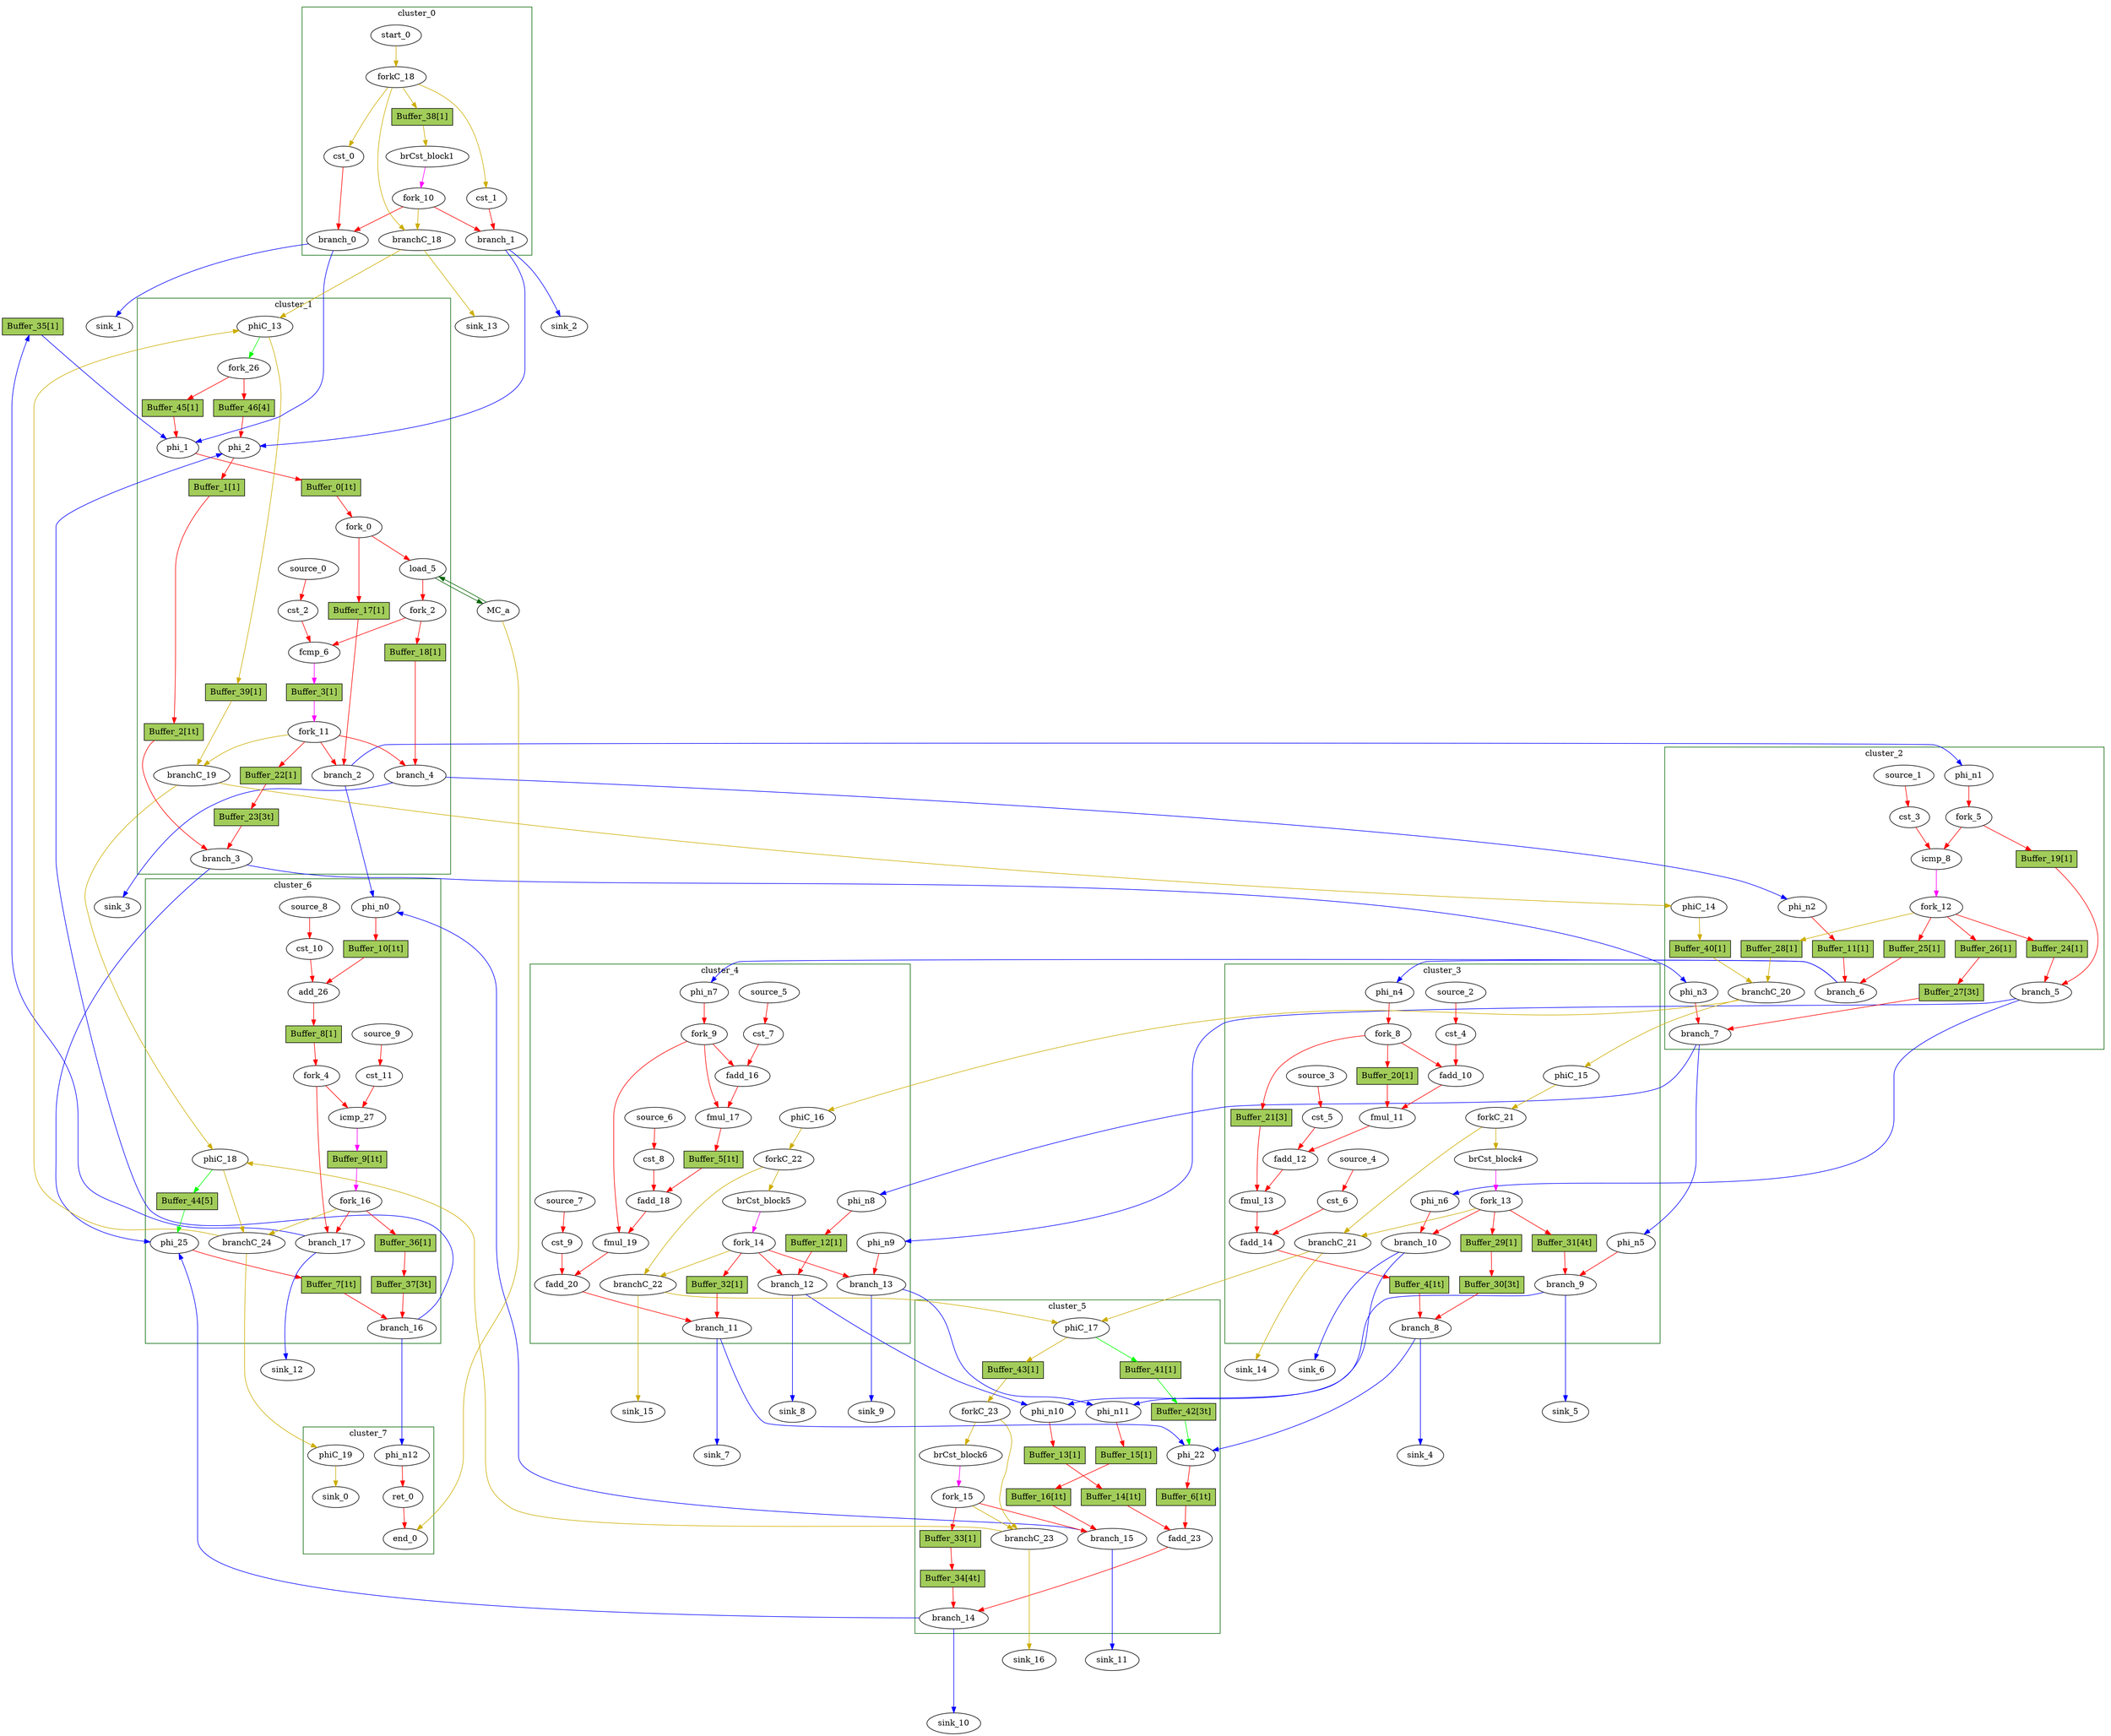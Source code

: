 Digraph G {
	splines=spline;
	subgraph cluster_cluster_2 {
	color = "darkgreen";
label = "cluster_2";
		"cst_3" [type="Constant", in="in1:3", out="out1:3", bbID=3, value="0x00000005"];
		"icmp_8" [type="Operator", in="in1:10 in2:10 ", out="out1:1 ", bbID=3, II=1, delay=1.907, latency=0, op="icmp_ugt_op"];
		"phi_n1" [type="Merge", in="in1:10 ", out="out1:10", bbID=3, delay=0.0];
		"phi_n2" [type="Merge", in="in1:32 ", out="out1:32", bbID=3, delay=0.0];
		"phi_n3" [type="Merge", in="in1:32 ", out="out1:32", bbID=3, delay=0.0];
		"fork_5" [type="Fork", in="in1:10", out="out1:10 out2:10 ", bbID=3];
		"branch_5" [type="Branch", in="in1:10 in2?:1", out="out1+:10 out2-:10", bbID=3];
		"branch_6" [type="Branch", in="in1:32 in2?:1", out="out1+:32 out2-:32", bbID=3];
		"branch_7" [type="Branch", in="in1:32 in2?:1", out="out1+:32 out2-:32", bbID=3];
		"fork_12" [type="Fork", in="in1:1", out="out1:1 out2:1 out3:1 out4:1 ", bbID=3];
		"phiC_14" [type="Merge", in="in1:0 ", out="out1:0", bbID=3, delay=0.0];
		"branchC_20" [type="Branch", in="in1:0 in2?:1", out="out1+:0 out2-:0", bbID=3];
		"source_1" [type="Source", out="out1:3", bbID=3];
		"Buffer_11" [type="Buffer", in="in1:32", out="out1:32", bbID=3, slots=1, transparent=false, label="Buffer_11[1]", shape="box", style="filled", fillcolor="darkolivegreen3", height=0.4];
		"Buffer_19" [type="Buffer", in="in1:32", out="out1:32", bbID=3, slots=1, transparent=false, label="Buffer_19[1]", shape="box", style="filled", fillcolor="darkolivegreen3", height=0.4];
		"Buffer_24" [type="Buffer", in="in1:32", out="out1:32", bbID=3, slots=1, transparent=false, label="Buffer_24[1]", shape="box", style="filled", fillcolor="darkolivegreen3", height=0.4];
		"Buffer_25" [type="Buffer", in="in1:32", out="out1:32", bbID=3, slots=1, transparent=false, label="Buffer_25[1]", shape="box", style="filled", fillcolor="darkolivegreen3", height=0.4];
		"Buffer_26" [type="Buffer", in="in1:32", out="out1:32", bbID=3, slots=1, transparent=false, label="Buffer_26[1]", shape="box", style="filled", fillcolor="darkolivegreen3", height=0.4];
		"Buffer_27" [type="Buffer", in="in1:32", out="out1:32", bbID=3, slots=3, transparent=true, label="Buffer_27[3t]", shape="box", style="filled", fillcolor="darkolivegreen3", height=0.4];
		"Buffer_28" [type="Buffer", in="in1:32", out="out1:32", bbID=3, slots=1, transparent=false, label="Buffer_28[1]", shape="box", style="filled", fillcolor="darkolivegreen3", height=0.4];
		"Buffer_40" [type="Buffer", in="in1:32", out="out1:32", bbID=3, slots=1, transparent=false, label="Buffer_40[1]", shape="box", style="filled", fillcolor="darkolivegreen3", height=0.4];
	}
	subgraph cluster_cluster_5 {
	color = "darkgreen";
label = "cluster_5";
		"phi_22" [type="Mux", in="in1?:1 in2:32 in3:32 ", out="out1:32", bbID=6, delay=1.397];
		"fadd_23" [type="Operator", in="in1:32 in2:32 ", out="out1:32 ", bbID=6, II=1, delay=0.0, latency=10, op="fadd_op"];
		"brCst_block6" [type="Constant", in="in1:1", out="out1:1", bbID=6, value="0x1"];
		"phi_n10" [type="Merge", in="in1:32 in2:32 ", out="out1:32", bbID=6, delay=1.397];
		"phi_n11" [type="Merge", in="in1:10 in2:10 ", out="out1:10", bbID=6, delay=1.397];
		"branch_14" [type="Branch", in="in1:32 in2?:1", out="out1+:32 out2-:32", bbID=6];
		"branch_15" [type="Branch", in="in1:10 in2?:1", out="out1+:10 out2-:10", bbID=6];
		"fork_15" [type="Fork", in="in1:1", out="out1:1 out2:1 out3:1 ", bbID=6];
		"phiC_17" [type="CntrlMerge", in="in1:0 in2:0 ", out="out1:0 out2?:1", bbID=6, delay=0.0];
		"forkC_23" [type="Fork", in="in1:0", out="out1:0 out2:0 ", bbID=6];
		"branchC_23" [type="Branch", in="in1:0 in2?:1", out="out1+:0 out2-:0", bbID=6];
		"Buffer_6" [type="Buffer", in="in1:32", out="out1:32", bbID=3, slots=1, transparent=true, label="Buffer_6[1t]", shape="box", style="filled", fillcolor="darkolivegreen3", height=0.4];
		"Buffer_13" [type="Buffer", in="in1:32", out="out1:32", bbID=3, slots=1, transparent=false, label="Buffer_13[1]", shape="box", style="filled", fillcolor="darkolivegreen3", height=0.4];
		"Buffer_14" [type="Buffer", in="in1:32", out="out1:32", bbID=3, slots=1, transparent=true, label="Buffer_14[1t]", shape="box", style="filled", fillcolor="darkolivegreen3", height=0.4];
		"Buffer_15" [type="Buffer", in="in1:32", out="out1:32", bbID=3, slots=1, transparent=false, label="Buffer_15[1]", shape="box", style="filled", fillcolor="darkolivegreen3", height=0.4];
		"Buffer_16" [type="Buffer", in="in1:32", out="out1:32", bbID=3, slots=1, transparent=true, label="Buffer_16[1t]", shape="box", style="filled", fillcolor="darkolivegreen3", height=0.4];
		"Buffer_33" [type="Buffer", in="in1:32", out="out1:32", bbID=3, slots=1, transparent=false, label="Buffer_33[1]", shape="box", style="filled", fillcolor="darkolivegreen3", height=0.4];
		"Buffer_34" [type="Buffer", in="in1:32", out="out1:32", bbID=3, slots=4, transparent=true, label="Buffer_34[4t]", shape="box", style="filled", fillcolor="darkolivegreen3", height=0.4];
		"Buffer_41" [type="Buffer", in="in1:32", out="out1:32", bbID=3, slots=1, transparent=false, label="Buffer_41[1]", shape="box", style="filled", fillcolor="darkolivegreen3", height=0.4];
		"Buffer_42" [type="Buffer", in="in1:32", out="out1:32", bbID=3, slots=3, transparent=true, label="Buffer_42[3t]", shape="box", style="filled", fillcolor="darkolivegreen3", height=0.4];
		"Buffer_43" [type="Buffer", in="in1:32", out="out1:32", bbID=3, slots=1, transparent=false, label="Buffer_43[1]", shape="box", style="filled", fillcolor="darkolivegreen3", height=0.4];
	}
	subgraph cluster_cluster_1 {
	color = "darkgreen";
label = "cluster_1";
		"phi_1" [type="Mux", in="in1?:1 in2:10 in3:10 ", out="out1:10", bbID=2, delay=1.397];
		"phi_2" [type="Mux", in="in1?:1 in2:32 in3:32 ", out="out1:32", bbID=2, delay=1.397];
		"load_5" [type="Operator", in="in1:32 in2:10 ", out="out1:32 out2:10 ", bbID=2, II=1, delay=1.412, latency=2, op="mc_load_op", portId=0];
		"cst_2" [type="Constant", in="in1:32", out="out1:32", bbID=2, value="0x00000000"];
		"fcmp_6" [type="Operator", in="in1:32 in2:32 ", out="out1:1 ", bbID=2, II=1, delay=1.895, latency=2, op="fcmp_ult_op"];
		"fork_0" [type="Fork", in="in1:10", out="out1:10 out2:10 ", bbID=2];
		"fork_2" [type="Fork", in="in1:32", out="out1:32 out2:32 ", bbID=2];
		"branch_2" [type="Branch", in="in1:10 in2?:1", out="out1+:10 out2-:10", bbID=2];
		"branch_3" [type="Branch", in="in1:32 in2?:1", out="out1+:32 out2-:32", bbID=2];
		"branch_4" [type="Branch", in="in1:32 in2?:1", out="out1+:32 out2-:32", bbID=2];
		"fork_11" [type="Fork", in="in1:1", out="out1:1 out2:1 out3:1 out4:1 ", bbID=2];
		"phiC_13" [type="CntrlMerge", in="in1:0 in2:0 ", out="out1:0 out2?:1", bbID=2, delay=0.0];
		"branchC_19" [type="Branch", in="in1:0 in2?:1", out="out1+:0 out2-:0", bbID=2];
		"source_0" [type="Source", out="out1:32", bbID=2];
		"fork_26" [type="Fork", in="in1:1", out="out1:1 out2:1 ", bbID=2];
		"Buffer_0" [type="Buffer", in="in1:32", out="out1:32", bbID=3, slots=1, transparent=true, label="Buffer_0[1t]", shape="box", style="filled", fillcolor="darkolivegreen3", height=0.4];
		"Buffer_1" [type="Buffer", in="in1:32", out="out1:32", bbID=3, slots=1, transparent=false, label="Buffer_1[1]", shape="box", style="filled", fillcolor="darkolivegreen3", height=0.4];
		"Buffer_2" [type="Buffer", in="in1:32", out="out1:32", bbID=3, slots=1, transparent=true, label="Buffer_2[1t]", shape="box", style="filled", fillcolor="darkolivegreen3", height=0.4];
		"Buffer_3" [type="Buffer", in="in1:32", out="out1:32", bbID=3, slots=1, transparent=false, label="Buffer_3[1]", shape="box", style="filled", fillcolor="darkolivegreen3", height=0.4];
		"Buffer_17" [type="Buffer", in="in1:32", out="out1:32", bbID=3, slots=1, transparent=false, label="Buffer_17[1]", shape="box", style="filled", fillcolor="darkolivegreen3", height=0.4];
		"Buffer_18" [type="Buffer", in="in1:32", out="out1:32", bbID=3, slots=1, transparent=false, label="Buffer_18[1]", shape="box", style="filled", fillcolor="darkolivegreen3", height=0.4];
		"Buffer_22" [type="Buffer", in="in1:32", out="out1:32", bbID=3, slots=1, transparent=false, label="Buffer_22[1]", shape="box", style="filled", fillcolor="darkolivegreen3", height=0.4];
		"Buffer_23" [type="Buffer", in="in1:32", out="out1:32", bbID=3, slots=3, transparent=true, label="Buffer_23[3t]", shape="box", style="filled", fillcolor="darkolivegreen3", height=0.4];
		"Buffer_39" [type="Buffer", in="in1:32", out="out1:32", bbID=3, slots=1, transparent=false, label="Buffer_39[1]", shape="box", style="filled", fillcolor="darkolivegreen3", height=0.4];
		"Buffer_45" [type="Buffer", in="in1:32", out="out1:32", bbID=3, slots=1, transparent=false, label="Buffer_45[1]", shape="box", style="filled", fillcolor="darkolivegreen3", height=0.4];
		"Buffer_46" [type="Buffer", in="in1:32", out="out1:32", bbID=3, slots=4, transparent=false, label="Buffer_46[4]", shape="box", style="filled", fillcolor="darkolivegreen3", height=0.4];
	}
	subgraph cluster_cluster_3 {
	color = "darkgreen";
label = "cluster_3";
		"cst_4" [type="Constant", in="in1:32", out="out1:32", bbID=4, value="0x3E800000"];
		"fadd_10" [type="Operator", in="in1:32 in2:32 ", out="out1:32 ", bbID=4, II=1, delay=0.0, latency=10, op="fadd_op"];
		"fmul_11" [type="Operator", in="in1:32 in2:32 ", out="out1:32 ", bbID=4, II=1, delay=0.0, latency=6, op="fmul_op"];
		"cst_5" [type="Constant", in="in1:32", out="out1:32", bbID=4, value="0x3F000000"];
		"fadd_12" [type="Operator", in="in1:32 in2:32 ", out="out1:32 ", bbID=4, II=1, delay=0.0, latency=10, op="fadd_op"];
		"fmul_13" [type="Operator", in="in1:32 in2:32 ", out="out1:32 ", bbID=4, II=1, delay=0.0, latency=6, op="fmul_op"];
		"cst_6" [type="Constant", in="in1:32", out="out1:32", bbID=4, value="0x3E000000"];
		"fadd_14" [type="Operator", in="in1:32 in2:32 ", out="out1:32 ", bbID=4, II=1, delay=0.0, latency=10, op="fadd_op"];
		"brCst_block4" [type="Constant", in="in1:1", out="out1:1", bbID=4, value="0x1"];
		"phi_n4" [type="Merge", in="in1:32 ", out="out1:32", bbID=4, delay=0.0];
		"phi_n5" [type="Merge", in="in1:32 ", out="out1:32", bbID=4, delay=0.0];
		"phi_n6" [type="Merge", in="in1:10 ", out="out1:10", bbID=4, delay=0.0];
		"fork_8" [type="Fork", in="in1:32", out="out1:32 out2:32 out3:32 ", bbID=4];
		"branch_8" [type="Branch", in="in1:32 in2?:1", out="out1+:32 out2-:32", bbID=4];
		"branch_9" [type="Branch", in="in1:32 in2?:1", out="out1+:32 out2-:32", bbID=4];
		"branch_10" [type="Branch", in="in1:10 in2?:1", out="out1+:10 out2-:10", bbID=4];
		"fork_13" [type="Fork", in="in1:1", out="out1:1 out2:1 out3:1 out4:1 ", bbID=4];
		"phiC_15" [type="Merge", in="in1:0 ", out="out1:0", bbID=4, delay=0.0];
		"forkC_21" [type="Fork", in="in1:0", out="out1:0 out2:0 ", bbID=4];
		"branchC_21" [type="Branch", in="in1:0 in2?:1", out="out1+:0 out2-:0", bbID=4];
		"source_2" [type="Source", out="out1:32", bbID=4];
		"source_3" [type="Source", out="out1:32", bbID=4];
		"source_4" [type="Source", out="out1:32", bbID=4];
		"Buffer_4" [type="Buffer", in="in1:32", out="out1:32", bbID=3, slots=1, transparent=true, label="Buffer_4[1t]", shape="box", style="filled", fillcolor="darkolivegreen3", height=0.4];
		"Buffer_20" [type="Buffer", in="in1:32", out="out1:32", bbID=3, slots=1, transparent=false, label="Buffer_20[1]", shape="box", style="filled", fillcolor="darkolivegreen3", height=0.4];
		"Buffer_21" [type="Buffer", in="in1:32", out="out1:32", bbID=3, slots=3, transparent=false, label="Buffer_21[3]", shape="box", style="filled", fillcolor="darkolivegreen3", height=0.4];
		"Buffer_29" [type="Buffer", in="in1:32", out="out1:32", bbID=3, slots=1, transparent=false, label="Buffer_29[1]", shape="box", style="filled", fillcolor="darkolivegreen3", height=0.4];
		"Buffer_30" [type="Buffer", in="in1:32", out="out1:32", bbID=3, slots=3, transparent=true, label="Buffer_30[3t]", shape="box", style="filled", fillcolor="darkolivegreen3", height=0.4];
		"Buffer_31" [type="Buffer", in="in1:32", out="out1:32", bbID=3, slots=4, transparent=true, label="Buffer_31[4t]", shape="box", style="filled", fillcolor="darkolivegreen3", height=0.4];
	}
	subgraph cluster_cluster_0 {
	color = "darkgreen";
label = "cluster_0";
		"brCst_block1" [type="Constant", in="in1:1", out="out1:1", bbID=1, value="0x1"];
		"cst_0" [type="Constant", in="in1:1", out="out1:1", bbID=1, value="0x00000000"];
		"cst_1" [type="Constant", in="in1:32", out="out1:32", bbID=1, value="0x00000000"];
		"branch_0" [type="Branch", in="in1:1 in2?:1", out="out1+:1 out2-:1", bbID=1];
		"branch_1" [type="Branch", in="in1:32 in2?:1", out="out1+:32 out2-:32", bbID=1];
		"fork_10" [type="Fork", in="in1:1", out="out1:1 out2:1 out3:1 ", bbID=1];
		"start_0" [type="Entry", in="in1:0", out="out1:0", bbID=1, control="true"];
		"forkC_18" [type="Fork", in="in1:0", out="out1:0 out2:0 out3:0 out4:0 ", bbID=1];
		"branchC_18" [type="Branch", in="in1:0 in2?:1", out="out1+:0 out2-:0", bbID=1];
		"Buffer_38" [type="Buffer", in="in1:32", out="out1:32", bbID=3, slots=1, transparent=false, label="Buffer_38[1]", shape="box", style="filled", fillcolor="darkolivegreen3", height=0.4];
	}
	subgraph cluster_cluster_7 {
	color = "darkgreen";
label = "cluster_7";
		"ret_0" [type="Operator", in="in1:32 ", out="out1:32 ", bbID=8, II=1, delay=0.0, latency=0, op="ret_op"];
		"phi_n12" [type="Merge", in="in1:32 ", out="out1:32", bbID=8, delay=0.0];
		"end_0" [type="Exit", in="in1:0*e in2:32 ", out="out1:32", bbID=0];
		"phiC_19" [type="Merge", in="in1:0 ", out="out1:0", bbID=8, delay=0.0];
		"sink_0" [type="Sink", in="in1:0", bbID=0];
	}
	subgraph cluster_cluster_6 {
	color = "darkgreen";
label = "cluster_6";
		"phi_25" [type="Mux", in="in1?:1 in2:32 in3:32 ", out="out1:32", bbID=7, delay=1.397];
		"cst_10" [type="Constant", in="in1:1", out="out1:1", bbID=7, value="0x00000001"];
		"add_26" [type="Operator", in="in1:10 in2:10 ", out="out1:10 ", bbID=7, II=1, delay=2.287, latency=0, op="add_op"];
		"cst_11" [type="Constant", in="in1:10", out="out1:10", bbID=7, value="0x000003E8"];
		"icmp_27" [type="Operator", in="in1:10 in2:10 ", out="out1:1 ", bbID=7, II=1, delay=1.907, latency=0, op="icmp_ult_op"];
		"phi_n0" [type="Merge", in="in1:10 in2:10 ", out="out1:10", bbID=7, delay=1.397];
		"fork_4" [type="Fork", in="in1:10", out="out1:10 out2:10 ", bbID=7];
		"branch_16" [type="Branch", in="in1:32 in2?:1", out="out1+:32 out2-:32", bbID=7];
		"branch_17" [type="Branch", in="in1:10 in2?:1", out="out1+:10 out2-:10", bbID=7];
		"fork_16" [type="Fork", in="in1:1", out="out1:1 out2:1 out3:1 ", bbID=7];
		"phiC_18" [type="CntrlMerge", in="in1:0 in2:0 ", out="out1:0 out2?:1", bbID=7, delay=0.0];
		"branchC_24" [type="Branch", in="in1:0 in2?:1", out="out1+:0 out2-:0", bbID=7];
		"source_8" [type="Source", out="out1:1", bbID=7];
		"source_9" [type="Source", out="out1:10", bbID=7];
		"Buffer_7" [type="Buffer", in="in1:32", out="out1:32", bbID=3, slots=1, transparent=true, label="Buffer_7[1t]", shape="box", style="filled", fillcolor="darkolivegreen3", height=0.4];
		"Buffer_8" [type="Buffer", in="in1:32", out="out1:32", bbID=3, slots=1, transparent=false, label="Buffer_8[1]", shape="box", style="filled", fillcolor="darkolivegreen3", height=0.4];
		"Buffer_9" [type="Buffer", in="in1:32", out="out1:32", bbID=3, slots=1, transparent=true, label="Buffer_9[1t]", shape="box", style="filled", fillcolor="darkolivegreen3", height=0.4];
		"Buffer_10" [type="Buffer", in="in1:32", out="out1:32", bbID=3, slots=1, transparent=true, label="Buffer_10[1t]", shape="box", style="filled", fillcolor="darkolivegreen3", height=0.4];
		"Buffer_36" [type="Buffer", in="in1:32", out="out1:32", bbID=3, slots=1, transparent=false, label="Buffer_36[1]", shape="box", style="filled", fillcolor="darkolivegreen3", height=0.4];
		"Buffer_37" [type="Buffer", in="in1:32", out="out1:32", bbID=3, slots=3, transparent=true, label="Buffer_37[3t]", shape="box", style="filled", fillcolor="darkolivegreen3", height=0.4];
		"Buffer_44" [type="Buffer", in="in1:32", out="out1:32", bbID=3, slots=5, transparent=false, label="Buffer_44[5]", shape="box", style="filled", fillcolor="darkolivegreen3", height=0.4];
	}
	subgraph cluster_cluster_4 {
	color = "darkgreen";
label = "cluster_4";
		"cst_7" [type="Constant", in="in1:32", out="out1:32", bbID=5, value="0x3F23D70A"];
		"fadd_16" [type="Operator", in="in1:32 in2:32 ", out="out1:32 ", bbID=5, II=1, delay=0.0, latency=10, op="fadd_op"];
		"fmul_17" [type="Operator", in="in1:32 in2:32 ", out="out1:32 ", bbID=5, II=1, delay=0.0, latency=6, op="fmul_op"];
		"cst_8" [type="Constant", in="in1:32", out="out1:32", bbID=5, value="0x3F333333"];
		"fadd_18" [type="Operator", in="in1:32 in2:32 ", out="out1:32 ", bbID=5, II=1, delay=0.0, latency=10, op="fadd_op"];
		"fmul_19" [type="Operator", in="in1:32 in2:32 ", out="out1:32 ", bbID=5, II=1, delay=0.0, latency=6, op="fmul_op"];
		"cst_9" [type="Constant", in="in1:32", out="out1:32", bbID=5, value="0x3E570A3D"];
		"fadd_20" [type="Operator", in="in1:32 in2:32 ", out="out1:32 ", bbID=5, II=1, delay=0.0, latency=10, op="fadd_op"];
		"brCst_block5" [type="Constant", in="in1:1", out="out1:1", bbID=5, value="0x1"];
		"phi_n7" [type="Merge", in="in1:32 ", out="out1:32", bbID=5, delay=0.0];
		"phi_n8" [type="Merge", in="in1:32 ", out="out1:32", bbID=5, delay=0.0];
		"phi_n9" [type="Merge", in="in1:10 ", out="out1:10", bbID=5, delay=0.0];
		"fork_9" [type="Fork", in="in1:32", out="out1:32 out2:32 out3:32 ", bbID=5];
		"branch_11" [type="Branch", in="in1:32 in2?:1", out="out1+:32 out2-:32", bbID=5];
		"branch_12" [type="Branch", in="in1:32 in2?:1", out="out1+:32 out2-:32", bbID=5];
		"branch_13" [type="Branch", in="in1:10 in2?:1", out="out1+:10 out2-:10", bbID=5];
		"fork_14" [type="Fork", in="in1:1", out="out1:1 out2:1 out3:1 out4:1 ", bbID=5];
		"phiC_16" [type="Merge", in="in1:0 ", out="out1:0", bbID=5, delay=0.0];
		"forkC_22" [type="Fork", in="in1:0", out="out1:0 out2:0 ", bbID=5];
		"branchC_22" [type="Branch", in="in1:0 in2?:1", out="out1+:0 out2-:0", bbID=5];
		"source_5" [type="Source", out="out1:32", bbID=5];
		"source_6" [type="Source", out="out1:32", bbID=5];
		"source_7" [type="Source", out="out1:32", bbID=5];
		"Buffer_5" [type="Buffer", in="in1:32", out="out1:32", bbID=3, slots=1, transparent=true, label="Buffer_5[1t]", shape="box", style="filled", fillcolor="darkolivegreen3", height=0.4];
		"Buffer_12" [type="Buffer", in="in1:32", out="out1:32", bbID=3, slots=1, transparent=false, label="Buffer_12[1]", shape="box", style="filled", fillcolor="darkolivegreen3", height=0.4];
		"Buffer_32" [type="Buffer", in="in1:32", out="out1:32", bbID=3, slots=1, transparent=false, label="Buffer_32[1]", shape="box", style="filled", fillcolor="darkolivegreen3", height=0.4];
	}
		"MC_a" [type="MC", in="in1:10*l0a ", out="out1:32*l0d out2:0*e ", bbID=0, bbcount=0, ldcount=1, memory="a", stcount=0];
		"sink_1" [type="Sink", in="in1:1", bbID=0];
		"sink_2" [type="Sink", in="in1:32", bbID=0];
		"sink_3" [type="Sink", in="in1:32", bbID=0];
		"sink_4" [type="Sink", in="in1:32", bbID=0];
		"sink_5" [type="Sink", in="in1:32", bbID=0];
		"sink_6" [type="Sink", in="in1:10", bbID=0];
		"sink_7" [type="Sink", in="in1:32", bbID=0];
		"sink_8" [type="Sink", in="in1:32", bbID=0];
		"sink_9" [type="Sink", in="in1:10", bbID=0];
		"sink_10" [type="Sink", in="in1:32", bbID=0];
		"sink_11" [type="Sink", in="in1:10", bbID=0];
		"sink_12" [type="Sink", in="in1:10", bbID=0];
		"sink_13" [type="Sink", in="in1:0", bbID=0];
		"sink_14" [type="Sink", in="in1:0", bbID=0];
		"sink_15" [type="Sink", in="in1:0", bbID=0];
		"sink_16" [type="Sink", in="in1:0", bbID=0];
		"Buffer_35" [type="Buffer", in="in1:32", out="out1:32", bbID=3, slots=1, transparent=false, label="Buffer_35[1]", shape="box", style="filled", fillcolor="darkolivegreen3", height=0.4];
		"brCst_block1" -> "fork_10" [color = "magenta", from = "out1", to = "in1"];
		"cst_0" -> "branch_0" [color = "red", from = "out1", to = "in1"];
		"phi_1" -> "Buffer_0" [color = "red", from = "out1", to = "in1"];
		"cst_1" -> "branch_1" [color = "red", from = "out1", to = "in1"];
		"phi_2" -> "Buffer_1" [color = "red", from = "out1", to = "in1"];
		"load_5" -> "fork_2" [color = "red", from = "out1", to = "in1"];
		"load_5" -> "MC_a" [color = "darkgreen", mem_address = "true", from = "out2", to = "in1"];
		"cst_2" -> "fcmp_6" [color = "red", from = "out1", to = "in2"];
		"fcmp_6" -> "Buffer_3" [color = "magenta", from = "out1", to = "in1"];
		"cst_3" -> "icmp_8" [color = "red", from = "out1", to = "in2"];
		"icmp_8" -> "fork_12" [color = "magenta", from = "out1", to = "in1"];
		"cst_4" -> "fadd_10" [color = "red", from = "out1", to = "in2"];
		"fadd_10" -> "fmul_11" [color = "red", from = "out1", to = "in1"];
		"fmul_11" -> "fadd_12" [color = "red", from = "out1", to = "in1"];
		"cst_5" -> "fadd_12" [color = "red", from = "out1", to = "in2"];
		"fadd_12" -> "fmul_13" [color = "red", from = "out1", to = "in1"];
		"fmul_13" -> "fadd_14" [color = "red", from = "out1", to = "in1"];
		"cst_6" -> "fadd_14" [color = "red", from = "out1", to = "in2"];
		"fadd_14" -> "Buffer_4" [color = "red", from = "out1", to = "in1"];
		"brCst_block4" -> "fork_13" [color = "magenta", from = "out1", to = "in1"];
		"cst_7" -> "fadd_16" [color = "red", from = "out1", to = "in2"];
		"fadd_16" -> "fmul_17" [color = "red", from = "out1", to = "in1"];
		"fmul_17" -> "Buffer_5" [color = "red", from = "out1", to = "in1"];
		"cst_8" -> "fadd_18" [color = "red", from = "out1", to = "in2"];
		"fadd_18" -> "fmul_19" [color = "red", from = "out1", to = "in1"];
		"fmul_19" -> "fadd_20" [color = "red", from = "out1", to = "in1"];
		"cst_9" -> "fadd_20" [color = "red", from = "out1", to = "in2"];
		"fadd_20" -> "branch_11" [color = "red", from = "out1", to = "in1"];
		"brCst_block5" -> "fork_14" [color = "magenta", from = "out1", to = "in1"];
		"phi_22" -> "Buffer_6" [color = "red", from = "out1", to = "in1"];
		"fadd_23" -> "branch_14" [color = "red", from = "out1", to = "in1"];
		"brCst_block6" -> "fork_15" [color = "magenta", from = "out1", to = "in1"];
		"phi_25" -> "Buffer_7" [color = "red", from = "out1", to = "in1"];
		"cst_10" -> "add_26" [color = "red", from = "out1", to = "in2"];
		"add_26" -> "Buffer_8" [color = "red", from = "out1", to = "in1"];
		"cst_11" -> "icmp_27" [color = "red", from = "out1", to = "in2"];
		"icmp_27" -> "Buffer_9" [color = "magenta", from = "out1", to = "in1"];
		"ret_0" -> "end_0" [color = "red", from = "out1", to = "in2"];
		"phi_n0" -> "Buffer_10" [color = "red", from = "out1", to = "in1"];
		"phi_n1" -> "fork_5" [color = "red", from = "out1", to = "in1"];
		"phi_n2" -> "Buffer_11" [color = "red", from = "out1", to = "in1"];
		"phi_n3" -> "branch_7" [color = "red", from = "out1", to = "in1"];
		"phi_n4" -> "fork_8" [color = "red", from = "out1", to = "in1"];
		"phi_n5" -> "branch_9" [color = "red", from = "out1", to = "in1"];
		"phi_n6" -> "branch_10" [color = "red", from = "out1", to = "in1"];
		"phi_n7" -> "fork_9" [color = "red", from = "out1", to = "in1"];
		"phi_n8" -> "Buffer_12" [color = "red", from = "out1", to = "in1"];
		"phi_n9" -> "branch_13" [color = "red", from = "out1", to = "in1"];
		"phi_n10" -> "Buffer_13" [color = "red", from = "out1", to = "in1"];
		"phi_n11" -> "Buffer_15" [color = "red", from = "out1", to = "in1"];
		"phi_n12" -> "ret_0" [color = "red", from = "out1", to = "in1"];
		"fork_0" -> "load_5" [color = "red", from = "out1", to = "in2"];
		"fork_0" -> "Buffer_17" [color = "red", from = "out2", to = "in1"];
		"fork_2" -> "fcmp_6" [color = "red", from = "out1", to = "in1"];
		"fork_2" -> "Buffer_18" [color = "red", from = "out2", to = "in1"];
		"fork_4" -> "icmp_27" [color = "red", from = "out1", to = "in1"];
		"fork_4" -> "branch_17" [color = "red", from = "out2", to = "in1"];
		"fork_5" -> "icmp_8" [color = "red", from = "out1", to = "in1"];
		"fork_5" -> "Buffer_19" [color = "red", from = "out2", to = "in1"];
		"fork_8" -> "fadd_10" [color = "red", from = "out1", to = "in1"];
		"fork_8" -> "Buffer_20" [color = "red", from = "out2", to = "in1"];
		"fork_8" -> "Buffer_21" [color = "red", from = "out3", to = "in1"];
		"fork_9" -> "fadd_16" [color = "red", from = "out1", to = "in1"];
		"fork_9" -> "fmul_17" [color = "red", from = "out2", to = "in2"];
		"fork_9" -> "fmul_19" [color = "red", from = "out3", to = "in2"];
		"branch_0" -> "phi_1" [color = "blue", from = "out1", to = "in2", minlen = 3];
		"branch_0" -> "sink_1" [color = "blue", from = "out2", to = "in1", minlen = 3];
		"branch_1" -> "phi_2" [color = "blue", from = "out1", to = "in2", minlen = 3];
		"branch_1" -> "sink_2" [color = "blue", from = "out2", to = "in1", minlen = 3];
		"fork_10" -> "branch_0" [color = "red", from = "out2", to = "in2"];
		"fork_10" -> "branch_1" [color = "red", from = "out1", to = "in2"];
		"fork_10" -> "branchC_18" [color = "gold3", from = "out3", to = "in2"];
		"branch_2" -> "phi_n0" [color = "blue", from = "out1", to = "in1", minlen = 3];
		"branch_2" -> "phi_n1" [color = "blue", from = "out2", to = "in1", minlen = 3];
		"branch_3" -> "phi_25" [color = "blue", from = "out1", to = "in2", minlen = 3];
		"branch_3" -> "phi_n3" [color = "blue", from = "out2", to = "in1", minlen = 3];
		"branch_4" -> "phi_n2" [color = "blue", from = "out2", to = "in1", minlen = 3];
		"branch_4" -> "sink_3" [color = "blue", from = "out1", to = "in1", minlen = 3];
		"fork_11" -> "branch_2" [color = "red", from = "out3", to = "in2"];
		"fork_11" -> "branch_4" [color = "red", from = "out1", to = "in2"];
		"fork_11" -> "branchC_19" [color = "gold3", from = "out4", to = "in2"];
		"fork_11" -> "Buffer_22" [color = "red", from = "out2", to = "in1"];
		"branch_5" -> "phi_n6" [color = "blue", from = "out1", to = "in1", minlen = 3];
		"branch_5" -> "phi_n9" [color = "blue", from = "out2", to = "in1", minlen = 3];
		"branch_6" -> "phi_n4" [color = "blue", from = "out1", to = "in1", minlen = 3];
		"branch_6" -> "phi_n7" [color = "blue", from = "out2", to = "in1", minlen = 3];
		"branch_7" -> "phi_n5" [color = "blue", from = "out1", to = "in1", minlen = 3];
		"branch_7" -> "phi_n8" [color = "blue", from = "out2", to = "in1", minlen = 3];
		"fork_12" -> "Buffer_24" [color = "red", from = "out3", to = "in1"];
		"fork_12" -> "Buffer_25" [color = "red", from = "out2", to = "in1"];
		"fork_12" -> "Buffer_26" [color = "red", from = "out1", to = "in1"];
		"fork_12" -> "Buffer_28" [color = "gold3", from = "out4", to = "in1"];
		"branch_8" -> "phi_22" [color = "blue", from = "out1", to = "in2", minlen = 3];
		"branch_8" -> "sink_4" [color = "blue", from = "out2", to = "in1", minlen = 3];
		"branch_9" -> "phi_n10" [color = "blue", from = "out1", to = "in1", minlen = 3];
		"branch_9" -> "sink_5" [color = "blue", from = "out2", to = "in1", minlen = 3];
		"branch_10" -> "phi_n11" [color = "blue", from = "out1", to = "in1", minlen = 3];
		"branch_10" -> "sink_6" [color = "blue", from = "out2", to = "in1", minlen = 3];
		"fork_13" -> "branch_10" [color = "red", from = "out1", to = "in2"];
		"fork_13" -> "branchC_21" [color = "gold3", from = "out4", to = "in2"];
		"fork_13" -> "Buffer_29" [color = "red", from = "out3", to = "in1"];
		"fork_13" -> "Buffer_31" [color = "red", from = "out2", to = "in1"];
		"branch_11" -> "phi_22" [color = "blue", from = "out1", to = "in3", minlen = 3];
		"branch_11" -> "sink_7" [color = "blue", from = "out2", to = "in1", minlen = 3];
		"branch_12" -> "phi_n10" [color = "blue", from = "out1", to = "in2", minlen = 3];
		"branch_12" -> "sink_8" [color = "blue", from = "out2", to = "in1", minlen = 3];
		"branch_13" -> "phi_n11" [color = "blue", from = "out1", to = "in2", minlen = 3];
		"branch_13" -> "sink_9" [color = "blue", from = "out2", to = "in1", minlen = 3];
		"fork_14" -> "branch_12" [color = "red", from = "out2", to = "in2"];
		"fork_14" -> "branch_13" [color = "red", from = "out1", to = "in2"];
		"fork_14" -> "branchC_22" [color = "gold3", from = "out4", to = "in2"];
		"fork_14" -> "Buffer_32" [color = "red", from = "out3", to = "in1"];
		"branch_14" -> "phi_25" [color = "blue", from = "out1", to = "in3", minlen = 3];
		"branch_14" -> "sink_10" [color = "blue", from = "out2", to = "in1", minlen = 3];
		"branch_15" -> "phi_n0" [color = "blue", from = "out1", to = "in2", minlen = 3];
		"branch_15" -> "sink_11" [color = "blue", from = "out2", to = "in1", minlen = 3];
		"fork_15" -> "branch_15" [color = "red", from = "out1", to = "in2"];
		"fork_15" -> "branchC_23" [color = "gold3", from = "out3", to = "in2"];
		"fork_15" -> "Buffer_33" [color = "red", from = "out2", to = "in1"];
		"branch_16" -> "phi_2" [color = "blue", from = "out1", to = "in3", minlen = 3];
		"branch_16" -> "phi_n12" [color = "blue", from = "out2", to = "in1", minlen = 3];
		"branch_17" -> "sink_12" [color = "blue", from = "out2", to = "in1", minlen = 3];
		"branch_17" -> "Buffer_35" [color = "blue", from = "out1", to = "in1", minlen = 3];
		"fork_16" -> "branch_17" [color = "red", from = "out1", to = "in2"];
		"fork_16" -> "branchC_24" [color = "gold3", from = "out3", to = "in2"];
		"fork_16" -> "Buffer_36" [color = "red", from = "out2", to = "in1"];
		"MC_a" -> "load_5" [color = "darkgreen", mem_address = "false", from = "out1", to = "in1"];
		"MC_a" -> "end_0" [color = "gold3", from = "out2", to = "in1"];
		"start_0" -> "forkC_18" [color = "gold3", from = "out1", to = "in1"];
		"forkC_18" -> "cst_0" [color = "gold3", from = "out1", to = "in1"];
		"forkC_18" -> "cst_1" [color = "gold3", from = "out2", to = "in1"];
		"forkC_18" -> "branchC_18" [color = "gold3", from = "out3", to = "in1"];
		"forkC_18" -> "Buffer_38" [color = "gold3", from = "out4", to = "in1"];
		"branchC_18" -> "phiC_13" [color = "gold3", from = "out1", to = "in1", minlen = 3];
		"branchC_18" -> "sink_13" [color = "gold3", from = "out2", to = "in1", minlen = 3];
		"phiC_13" -> "fork_26" [color = "green", from = "out2", to = "in1"];
		"phiC_13" -> "Buffer_39" [color = "gold3", from = "out1", to = "in1"];
		"branchC_19" -> "phiC_14" [color = "gold3", from = "out2", to = "in1", minlen = 3];
		"branchC_19" -> "phiC_18" [color = "gold3", from = "out1", to = "in1", minlen = 3];
		"phiC_14" -> "Buffer_40" [color = "gold3", from = "out1", to = "in1"];
		"branchC_20" -> "phiC_15" [color = "gold3", from = "out1", to = "in1", minlen = 3];
		"branchC_20" -> "phiC_16" [color = "gold3", from = "out2", to = "in1", minlen = 3];
		"phiC_15" -> "forkC_21" [color = "gold3", from = "out1", to = "in1"];
		"forkC_21" -> "brCst_block4" [color = "gold3", from = "out2", to = "in1"];
		"forkC_21" -> "branchC_21" [color = "gold3", from = "out1", to = "in1"];
		"branchC_21" -> "phiC_17" [color = "gold3", from = "out1", to = "in1", minlen = 3];
		"branchC_21" -> "sink_14" [color = "gold3", from = "out2", to = "in1", minlen = 3];
		"phiC_16" -> "forkC_22" [color = "gold3", from = "out1", to = "in1"];
		"forkC_22" -> "brCst_block5" [color = "gold3", from = "out2", to = "in1"];
		"forkC_22" -> "branchC_22" [color = "gold3", from = "out1", to = "in1"];
		"branchC_22" -> "phiC_17" [color = "gold3", from = "out1", to = "in2", minlen = 3];
		"branchC_22" -> "sink_15" [color = "gold3", from = "out2", to = "in1", minlen = 3];
		"phiC_17" -> "Buffer_41" [color = "green", from = "out2", to = "in1"];
		"phiC_17" -> "Buffer_43" [color = "gold3", from = "out1", to = "in1"];
		"forkC_23" -> "brCst_block6" [color = "gold3", from = "out2", to = "in1"];
		"forkC_23" -> "branchC_23" [color = "gold3", from = "out1", to = "in1"];
		"branchC_23" -> "phiC_18" [color = "gold3", from = "out1", to = "in2", minlen = 3];
		"branchC_23" -> "sink_16" [color = "gold3", from = "out2", to = "in1", minlen = 3];
		"phiC_18" -> "branchC_24" [color = "gold3", from = "out1", to = "in1"];
		"phiC_18" -> "Buffer_44" [color = "green", from = "out2", to = "in1"];
		"branchC_24" -> "phiC_13" [color = "gold3", from = "out1", to = "in2", minlen = 3];
		"branchC_24" -> "phiC_19" [color = "gold3", from = "out2", to = "in1", minlen = 3];
		"phiC_19" -> "sink_0" [color = "gold3", from = "out1", to = "in1"];
		"source_0" -> "cst_2" [color = "red", from = "out1", to = "in1"];
		"source_1" -> "cst_3" [color = "red", from = "out1", to = "in1"];
		"source_2" -> "cst_4" [color = "red", from = "out1", to = "in1"];
		"source_3" -> "cst_5" [color = "red", from = "out1", to = "in1"];
		"source_4" -> "cst_6" [color = "red", from = "out1", to = "in1"];
		"source_5" -> "cst_7" [color = "red", from = "out1", to = "in1"];
		"source_6" -> "cst_8" [color = "red", from = "out1", to = "in1"];
		"source_7" -> "cst_9" [color = "red", from = "out1", to = "in1"];
		"source_8" -> "cst_10" [color = "red", from = "out1", to = "in1"];
		"source_9" -> "cst_11" [color = "red", from = "out1", to = "in1"];
		"fork_26" -> "Buffer_45" [color = "red", from = "out1", to = "in1"];
		"fork_26" -> "Buffer_46" [color = "red", from = "out2", to = "in1"];
		"Buffer_0" -> "fork_0" [color = "red", from = "out1", to = "in1"];
		"Buffer_1" -> "Buffer_2" [color = "red", from = "out1", to = "in1"];
		"Buffer_2" -> "branch_3" [color = "red", from = "out1", to = "in1"];
		"Buffer_3" -> "fork_11" [color = "magenta", from = "out1", to = "in1"];
		"Buffer_4" -> "branch_8" [color = "red", from = "out1", to = "in1"];
		"Buffer_5" -> "fadd_18" [color = "red", from = "out1", to = "in1"];
		"Buffer_6" -> "fadd_23" [color = "red", from = "out1", to = "in2"];
		"Buffer_7" -> "branch_16" [color = "red", from = "out1", to = "in1"];
		"Buffer_8" -> "fork_4" [color = "red", from = "out1", to = "in1"];
		"Buffer_9" -> "fork_16" [color = "magenta", from = "out1", to = "in1"];
		"Buffer_10" -> "add_26" [color = "red", from = "out1", to = "in1"];
		"Buffer_11" -> "branch_6" [color = "red", from = "out1", to = "in1"];
		"Buffer_12" -> "branch_12" [color = "red", from = "out1", to = "in1"];
		"Buffer_13" -> "Buffer_14" [color = "red", from = "out1", to = "in1"];
		"Buffer_14" -> "fadd_23" [color = "red", from = "out1", to = "in1"];
		"Buffer_15" -> "Buffer_16" [color = "red", from = "out1", to = "in1"];
		"Buffer_16" -> "branch_15" [color = "red", from = "out1", to = "in1"];
		"Buffer_17" -> "branch_2" [color = "red", from = "out1", to = "in1"];
		"Buffer_18" -> "branch_4" [color = "red", from = "out1", to = "in1"];
		"Buffer_19" -> "branch_5" [color = "red", from = "out1", to = "in1"];
		"Buffer_20" -> "fmul_11" [color = "red", from = "out1", to = "in2"];
		"Buffer_21" -> "fmul_13" [color = "red", from = "out1", to = "in2"];
		"Buffer_22" -> "Buffer_23" [color = "red", from = "out1", to = "in1"];
		"Buffer_23" -> "branch_3" [color = "red", from = "out1", to = "in2"];
		"Buffer_24" -> "branch_5" [color = "red", from = "out1", to = "in2"];
		"Buffer_25" -> "branch_6" [color = "red", from = "out1", to = "in2"];
		"Buffer_26" -> "Buffer_27" [color = "red", from = "out1", to = "in1"];
		"Buffer_27" -> "branch_7" [color = "red", from = "out1", to = "in2"];
		"Buffer_28" -> "branchC_20" [color = "gold3", from = "out1", to = "in2"];
		"Buffer_29" -> "Buffer_30" [color = "red", from = "out1", to = "in1"];
		"Buffer_30" -> "branch_8" [color = "red", from = "out1", to = "in2"];
		"Buffer_31" -> "branch_9" [color = "red", from = "out1", to = "in2"];
		"Buffer_32" -> "branch_11" [color = "red", from = "out1", to = "in2"];
		"Buffer_33" -> "Buffer_34" [color = "red", from = "out1", to = "in1"];
		"Buffer_34" -> "branch_14" [color = "red", from = "out1", to = "in2"];
		"Buffer_35" -> "phi_1" [color = "blue", from = "out1", to = "in3", minlen = 3];
		"Buffer_36" -> "Buffer_37" [color = "red", from = "out1", to = "in1"];
		"Buffer_37" -> "branch_16" [color = "red", from = "out1", to = "in2"];
		"Buffer_38" -> "brCst_block1" [color = "gold3", from = "out1", to = "in1"];
		"Buffer_39" -> "branchC_19" [color = "gold3", from = "out1", to = "in1"];
		"Buffer_40" -> "branchC_20" [color = "gold3", from = "out1", to = "in1"];
		"Buffer_41" -> "Buffer_42" [color = "green", from = "out1", to = "in1"];
		"Buffer_42" -> "phi_22" [color = "green", from = "out1", to = "in1"];
		"Buffer_43" -> "forkC_23" [color = "gold3", from = "out1", to = "in1"];
		"Buffer_44" -> "phi_25" [color = "green", from = "out1", to = "in1"];
		"Buffer_45" -> "phi_1" [color = "red", from = "out1", to = "in1"];
		"Buffer_46" -> "phi_2" [color = "red", from = "out1", to = "in1"];
}

